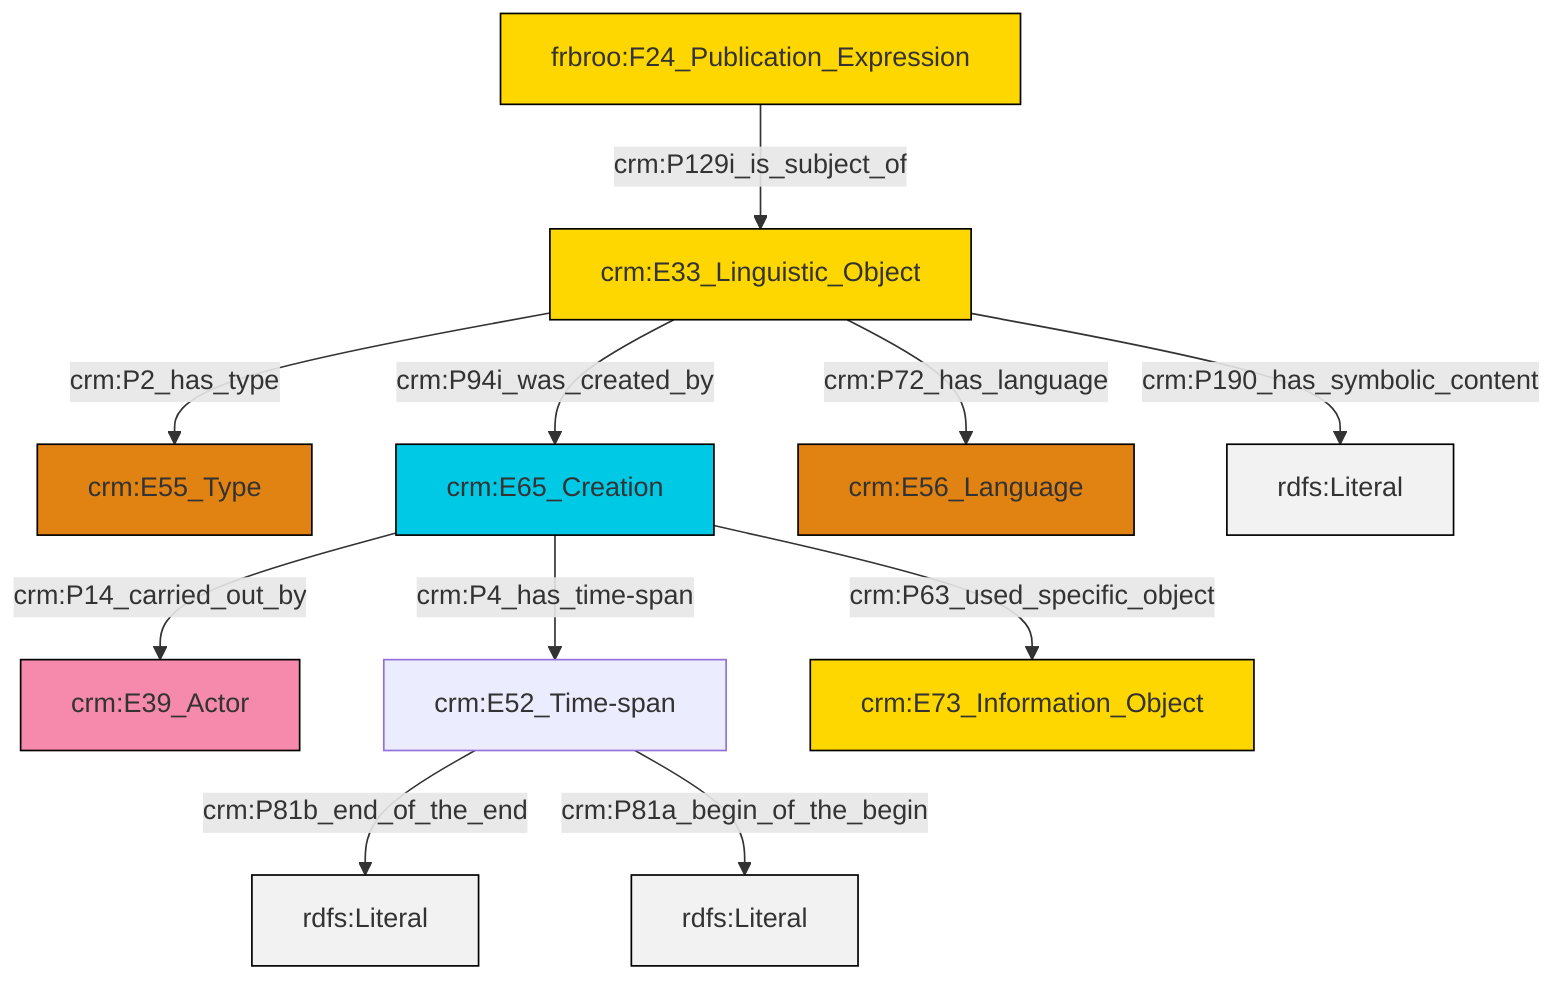 graph TD
classDef Literal fill:#f2f2f2,stroke:#000000;
classDef CRM_Entity fill:#FFFFFF,stroke:#000000;
classDef Temporal_Entity fill:#00C9E6, stroke:#000000;
classDef Type fill:#E18312, stroke:#000000;
classDef Time-Span fill:#2C9C91, stroke:#000000;
classDef Appellation fill:#FFEB7F, stroke:#000000;
classDef Place fill:#008836, stroke:#000000;
classDef Persistent_Item fill:#B266B2, stroke:#000000;
classDef Conceptual_Object fill:#FFD700, stroke:#000000;
classDef Physical_Thing fill:#D2B48C, stroke:#000000;
classDef Actor fill:#f58aad, stroke:#000000;
classDef PC_Classes fill:#4ce600, stroke:#000000;
classDef Multi fill:#cccccc,stroke:#000000;

4["crm:E52_Time-span"]:::Default -->|crm:P81b_end_of_the_end| 5[rdfs:Literal]:::Literal
12["crm:E65_Creation"]:::Temporal_Entity -->|crm:P4_has_time-span| 4["crm:E52_Time-span"]:::Default
12["crm:E65_Creation"]:::Temporal_Entity -->|crm:P63_used_specific_object| 10["crm:E73_Information_Object"]:::Conceptual_Object
12["crm:E65_Creation"]:::Temporal_Entity -->|crm:P14_carried_out_by| 2["crm:E39_Actor"]:::Actor
4["crm:E52_Time-span"]:::Default -->|crm:P81a_begin_of_the_begin| 14[rdfs:Literal]:::Literal
6["crm:E33_Linguistic_Object"]:::Conceptual_Object -->|crm:P72_has_language| 15["crm:E56_Language"]:::Type
6["crm:E33_Linguistic_Object"]:::Conceptual_Object -->|crm:P2_has_type| 0["crm:E55_Type"]:::Type
8["frbroo:F24_Publication_Expression"]:::Conceptual_Object -->|crm:P129i_is_subject_of| 6["crm:E33_Linguistic_Object"]:::Conceptual_Object
6["crm:E33_Linguistic_Object"]:::Conceptual_Object -->|crm:P94i_was_created_by| 12["crm:E65_Creation"]:::Temporal_Entity
6["crm:E33_Linguistic_Object"]:::Conceptual_Object -->|crm:P190_has_symbolic_content| 18[rdfs:Literal]:::Literal